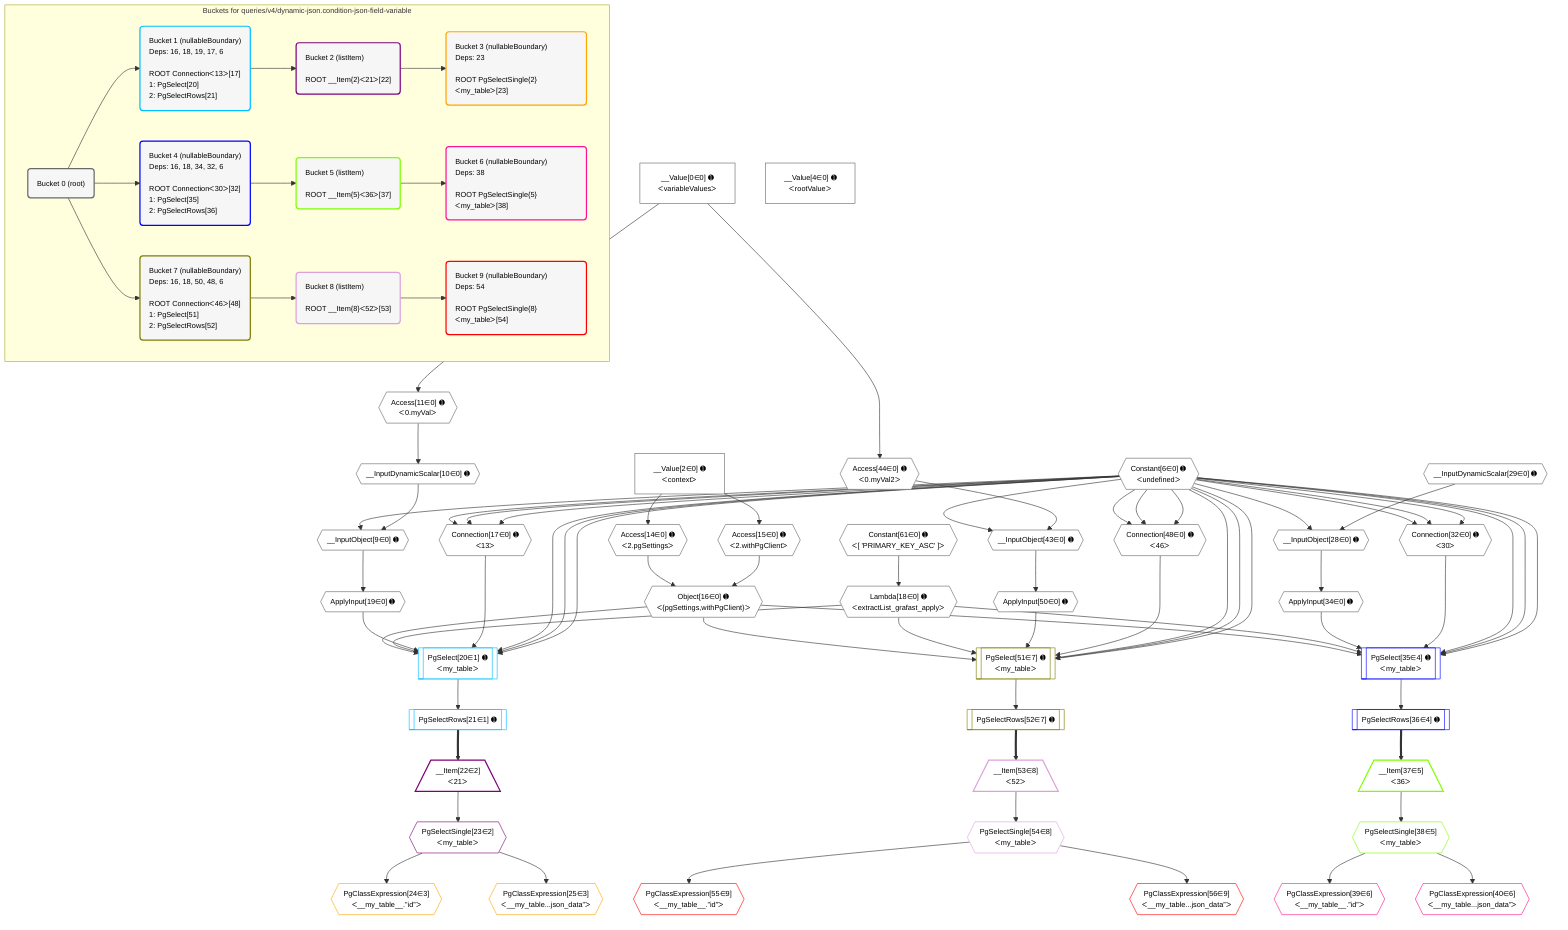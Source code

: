 %%{init: {'themeVariables': { 'fontSize': '12px'}}}%%
graph TD
    classDef path fill:#eee,stroke:#000,color:#000
    classDef plan fill:#fff,stroke-width:1px,color:#000
    classDef itemplan fill:#fff,stroke-width:2px,color:#000
    classDef unbatchedplan fill:#dff,stroke-width:1px,color:#000
    classDef sideeffectplan fill:#fcc,stroke-width:2px,color:#000
    classDef bucket fill:#f6f6f6,color:#000,stroke-width:2px,text-align:left


    %% plan dependencies
    Connection17{{"Connection[17∈0] ➊<br />ᐸ13ᐳ"}}:::plan
    Constant6{{"Constant[6∈0] ➊<br />ᐸundefinedᐳ"}}:::plan
    Constant6 & Constant6 & Constant6 --> Connection17
    Connection32{{"Connection[32∈0] ➊<br />ᐸ30ᐳ"}}:::plan
    Constant6 & Constant6 & Constant6 --> Connection32
    Connection48{{"Connection[48∈0] ➊<br />ᐸ46ᐳ"}}:::plan
    Constant6 & Constant6 & Constant6 --> Connection48
    __InputObject9{{"__InputObject[9∈0] ➊"}}:::plan
    __InputDynamicScalar10{{"__InputDynamicScalar[10∈0] ➊"}}:::plan
    Constant6 & __InputDynamicScalar10 --> __InputObject9
    Object16{{"Object[16∈0] ➊<br />ᐸ{pgSettings,withPgClient}ᐳ"}}:::plan
    Access14{{"Access[14∈0] ➊<br />ᐸ2.pgSettingsᐳ"}}:::plan
    Access15{{"Access[15∈0] ➊<br />ᐸ2.withPgClientᐳ"}}:::plan
    Access14 & Access15 --> Object16
    __InputObject28{{"__InputObject[28∈0] ➊"}}:::plan
    __InputDynamicScalar29{{"__InputDynamicScalar[29∈0] ➊"}}:::plan
    Constant6 & __InputDynamicScalar29 --> __InputObject28
    __InputObject43{{"__InputObject[43∈0] ➊"}}:::plan
    Access44{{"Access[44∈0] ➊<br />ᐸ0.myVal2ᐳ"}}:::plan
    Constant6 & Access44 --> __InputObject43
    Access11{{"Access[11∈0] ➊<br />ᐸ0.myValᐳ"}}:::plan
    Access11 --> __InputDynamicScalar10
    __Value0["__Value[0∈0] ➊<br />ᐸvariableValuesᐳ"]:::plan
    __Value0 --> Access11
    __Value2["__Value[2∈0] ➊<br />ᐸcontextᐳ"]:::plan
    __Value2 --> Access14
    __Value2 --> Access15
    Lambda18{{"Lambda[18∈0] ➊<br />ᐸextractList_grafast_applyᐳ"}}:::plan
    Constant61{{"Constant[61∈0] ➊<br />ᐸ[ 'PRIMARY_KEY_ASC' ]ᐳ"}}:::plan
    Constant61 --> Lambda18
    ApplyInput19{{"ApplyInput[19∈0] ➊"}}:::plan
    __InputObject9 --> ApplyInput19
    ApplyInput34{{"ApplyInput[34∈0] ➊"}}:::plan
    __InputObject28 --> ApplyInput34
    __Value0 --> Access44
    ApplyInput50{{"ApplyInput[50∈0] ➊"}}:::plan
    __InputObject43 --> ApplyInput50
    __Value4["__Value[4∈0] ➊<br />ᐸrootValueᐳ"]:::plan
    PgSelect20[["PgSelect[20∈1] ➊<br />ᐸmy_tableᐳ"]]:::plan
    Object16 & Lambda18 & ApplyInput19 & Connection17 & Constant6 & Constant6 & Constant6 --> PgSelect20
    PgSelectRows21[["PgSelectRows[21∈1] ➊"]]:::plan
    PgSelect20 --> PgSelectRows21
    __Item22[/"__Item[22∈2]<br />ᐸ21ᐳ"\]:::itemplan
    PgSelectRows21 ==> __Item22
    PgSelectSingle23{{"PgSelectSingle[23∈2]<br />ᐸmy_tableᐳ"}}:::plan
    __Item22 --> PgSelectSingle23
    PgClassExpression24{{"PgClassExpression[24∈3]<br />ᐸ__my_table__.”id”ᐳ"}}:::plan
    PgSelectSingle23 --> PgClassExpression24
    PgClassExpression25{{"PgClassExpression[25∈3]<br />ᐸ__my_table...json_data”ᐳ"}}:::plan
    PgSelectSingle23 --> PgClassExpression25
    PgSelect35[["PgSelect[35∈4] ➊<br />ᐸmy_tableᐳ"]]:::plan
    Object16 & Lambda18 & ApplyInput34 & Connection32 & Constant6 & Constant6 & Constant6 --> PgSelect35
    PgSelectRows36[["PgSelectRows[36∈4] ➊"]]:::plan
    PgSelect35 --> PgSelectRows36
    __Item37[/"__Item[37∈5]<br />ᐸ36ᐳ"\]:::itemplan
    PgSelectRows36 ==> __Item37
    PgSelectSingle38{{"PgSelectSingle[38∈5]<br />ᐸmy_tableᐳ"}}:::plan
    __Item37 --> PgSelectSingle38
    PgClassExpression39{{"PgClassExpression[39∈6]<br />ᐸ__my_table__.”id”ᐳ"}}:::plan
    PgSelectSingle38 --> PgClassExpression39
    PgClassExpression40{{"PgClassExpression[40∈6]<br />ᐸ__my_table...json_data”ᐳ"}}:::plan
    PgSelectSingle38 --> PgClassExpression40
    PgSelect51[["PgSelect[51∈7] ➊<br />ᐸmy_tableᐳ"]]:::plan
    Object16 & Lambda18 & ApplyInput50 & Connection48 & Constant6 & Constant6 & Constant6 --> PgSelect51
    PgSelectRows52[["PgSelectRows[52∈7] ➊"]]:::plan
    PgSelect51 --> PgSelectRows52
    __Item53[/"__Item[53∈8]<br />ᐸ52ᐳ"\]:::itemplan
    PgSelectRows52 ==> __Item53
    PgSelectSingle54{{"PgSelectSingle[54∈8]<br />ᐸmy_tableᐳ"}}:::plan
    __Item53 --> PgSelectSingle54
    PgClassExpression55{{"PgClassExpression[55∈9]<br />ᐸ__my_table__.”id”ᐳ"}}:::plan
    PgSelectSingle54 --> PgClassExpression55
    PgClassExpression56{{"PgClassExpression[56∈9]<br />ᐸ__my_table...json_data”ᐳ"}}:::plan
    PgSelectSingle54 --> PgClassExpression56

    %% define steps

    subgraph "Buckets for queries/v4/dynamic-json.condition-json-field-variable"
    Bucket0("Bucket 0 (root)"):::bucket
    classDef bucket0 stroke:#696969
    class Bucket0,__Value0,__Value2,__Value4,Constant6,__InputObject9,__InputDynamicScalar10,Access11,Access14,Access15,Object16,Connection17,Lambda18,ApplyInput19,__InputObject28,__InputDynamicScalar29,Connection32,ApplyInput34,__InputObject43,Access44,Connection48,ApplyInput50,Constant61 bucket0
    Bucket1("Bucket 1 (nullableBoundary)<br />Deps: 16, 18, 19, 17, 6<br /><br />ROOT Connectionᐸ13ᐳ[17]<br />1: PgSelect[20]<br />2: PgSelectRows[21]"):::bucket
    classDef bucket1 stroke:#00bfff
    class Bucket1,PgSelect20,PgSelectRows21 bucket1
    Bucket2("Bucket 2 (listItem)<br /><br />ROOT __Item{2}ᐸ21ᐳ[22]"):::bucket
    classDef bucket2 stroke:#7f007f
    class Bucket2,__Item22,PgSelectSingle23 bucket2
    Bucket3("Bucket 3 (nullableBoundary)<br />Deps: 23<br /><br />ROOT PgSelectSingle{2}ᐸmy_tableᐳ[23]"):::bucket
    classDef bucket3 stroke:#ffa500
    class Bucket3,PgClassExpression24,PgClassExpression25 bucket3
    Bucket4("Bucket 4 (nullableBoundary)<br />Deps: 16, 18, 34, 32, 6<br /><br />ROOT Connectionᐸ30ᐳ[32]<br />1: PgSelect[35]<br />2: PgSelectRows[36]"):::bucket
    classDef bucket4 stroke:#0000ff
    class Bucket4,PgSelect35,PgSelectRows36 bucket4
    Bucket5("Bucket 5 (listItem)<br /><br />ROOT __Item{5}ᐸ36ᐳ[37]"):::bucket
    classDef bucket5 stroke:#7fff00
    class Bucket5,__Item37,PgSelectSingle38 bucket5
    Bucket6("Bucket 6 (nullableBoundary)<br />Deps: 38<br /><br />ROOT PgSelectSingle{5}ᐸmy_tableᐳ[38]"):::bucket
    classDef bucket6 stroke:#ff1493
    class Bucket6,PgClassExpression39,PgClassExpression40 bucket6
    Bucket7("Bucket 7 (nullableBoundary)<br />Deps: 16, 18, 50, 48, 6<br /><br />ROOT Connectionᐸ46ᐳ[48]<br />1: PgSelect[51]<br />2: PgSelectRows[52]"):::bucket
    classDef bucket7 stroke:#808000
    class Bucket7,PgSelect51,PgSelectRows52 bucket7
    Bucket8("Bucket 8 (listItem)<br /><br />ROOT __Item{8}ᐸ52ᐳ[53]"):::bucket
    classDef bucket8 stroke:#dda0dd
    class Bucket8,__Item53,PgSelectSingle54 bucket8
    Bucket9("Bucket 9 (nullableBoundary)<br />Deps: 54<br /><br />ROOT PgSelectSingle{8}ᐸmy_tableᐳ[54]"):::bucket
    classDef bucket9 stroke:#ff0000
    class Bucket9,PgClassExpression55,PgClassExpression56 bucket9
    Bucket0 --> Bucket1 & Bucket4 & Bucket7
    Bucket1 --> Bucket2
    Bucket2 --> Bucket3
    Bucket4 --> Bucket5
    Bucket5 --> Bucket6
    Bucket7 --> Bucket8
    Bucket8 --> Bucket9
    end